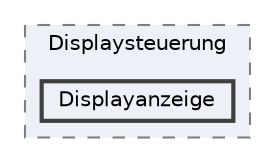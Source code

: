 digraph "C:/Users/GRAUMKLI/Desktop/Studienarbeit 2/CCS Varianten/SoftwareLoesung/Displaysteuerung/Displayanzeige"
{
 // LATEX_PDF_SIZE
  bgcolor="transparent";
  edge [fontname=Helvetica,fontsize=10,labelfontname=Helvetica,labelfontsize=10];
  node [fontname=Helvetica,fontsize=10,shape=box,height=0.2,width=0.4];
  compound=true
  subgraph clusterdir_c3ab86df288bb42e26f265b0e245fe1e {
    graph [ bgcolor="#edf0f7", pencolor="grey50", label="Displaysteuerung", fontname=Helvetica,fontsize=10 style="filled,dashed", URL="dir_c3ab86df288bb42e26f265b0e245fe1e.html",tooltip=""]
  dir_cb404a565254b238d7e8f0b5814259c6 [label="Displayanzeige", fillcolor="#edf0f7", color="grey25", style="filled,bold", URL="dir_cb404a565254b238d7e8f0b5814259c6.html",tooltip=""];
  }
}

